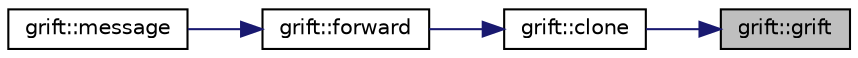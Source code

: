 digraph "grift::grift"
{
 // INTERACTIVE_SVG=YES
 // LATEX_PDF_SIZE
  edge [fontname="Helvetica",fontsize="10",labelfontname="Helvetica",labelfontsize="10"];
  node [fontname="Helvetica",fontsize="10",shape=record];
  rankdir="RL";
  Node1 [label="grift::grift",height=0.2,width=0.4,color="black", fillcolor="grey75", style="filled", fontcolor="black",tooltip=" "];
  Node1 -> Node2 [dir="back",color="midnightblue",fontsize="10",style="solid",fontname="Helvetica"];
  Node2 [label="grift::clone",height=0.2,width=0.4,color="black", fillcolor="white", style="filled",URL="$classgrift.html#aaa79c30c964e2edac2d6d49f2f95b9a3",tooltip="Creates a clone of the model template."];
  Node2 -> Node3 [dir="back",color="midnightblue",fontsize="10",style="solid",fontname="Helvetica"];
  Node3 [label="grift::forward",height=0.2,width=0.4,color="black", fillcolor="white", style="filled",URL="$classgrift.html#a72f7575fbd1d744d4f9053e5b8b7ee38",tooltip="Virtual forward pass method for a single graph."];
  Node3 -> Node4 [dir="back",color="midnightblue",fontsize="10",style="solid",fontname="Helvetica"];
  Node4 [label="grift::message",height=0.2,width=0.4,color="black", fillcolor="white", style="filled",URL="$classgrift.html#ad610edcd0cab14b57197a846ab8a8caf",tooltip=" "];
}

